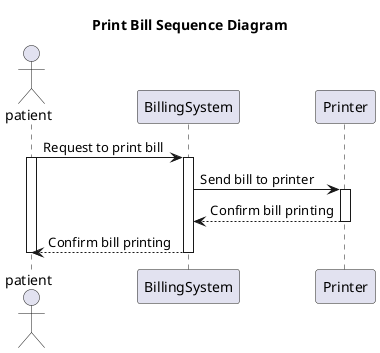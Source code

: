 @startuml
title Print Bill Sequence Diagram

Actor patient
participant BillingSystem
participant Printer

patient -> BillingSystem: Request to print bill
activate patient
activate BillingSystem

BillingSystem -> Printer: Send bill to printer
activate Printer
Printer --> BillingSystem: Confirm bill printing
deactivate Printer

BillingSystem --> patient: Confirm bill printing
deactivate BillingSystem
deactivate patient
@enduml
